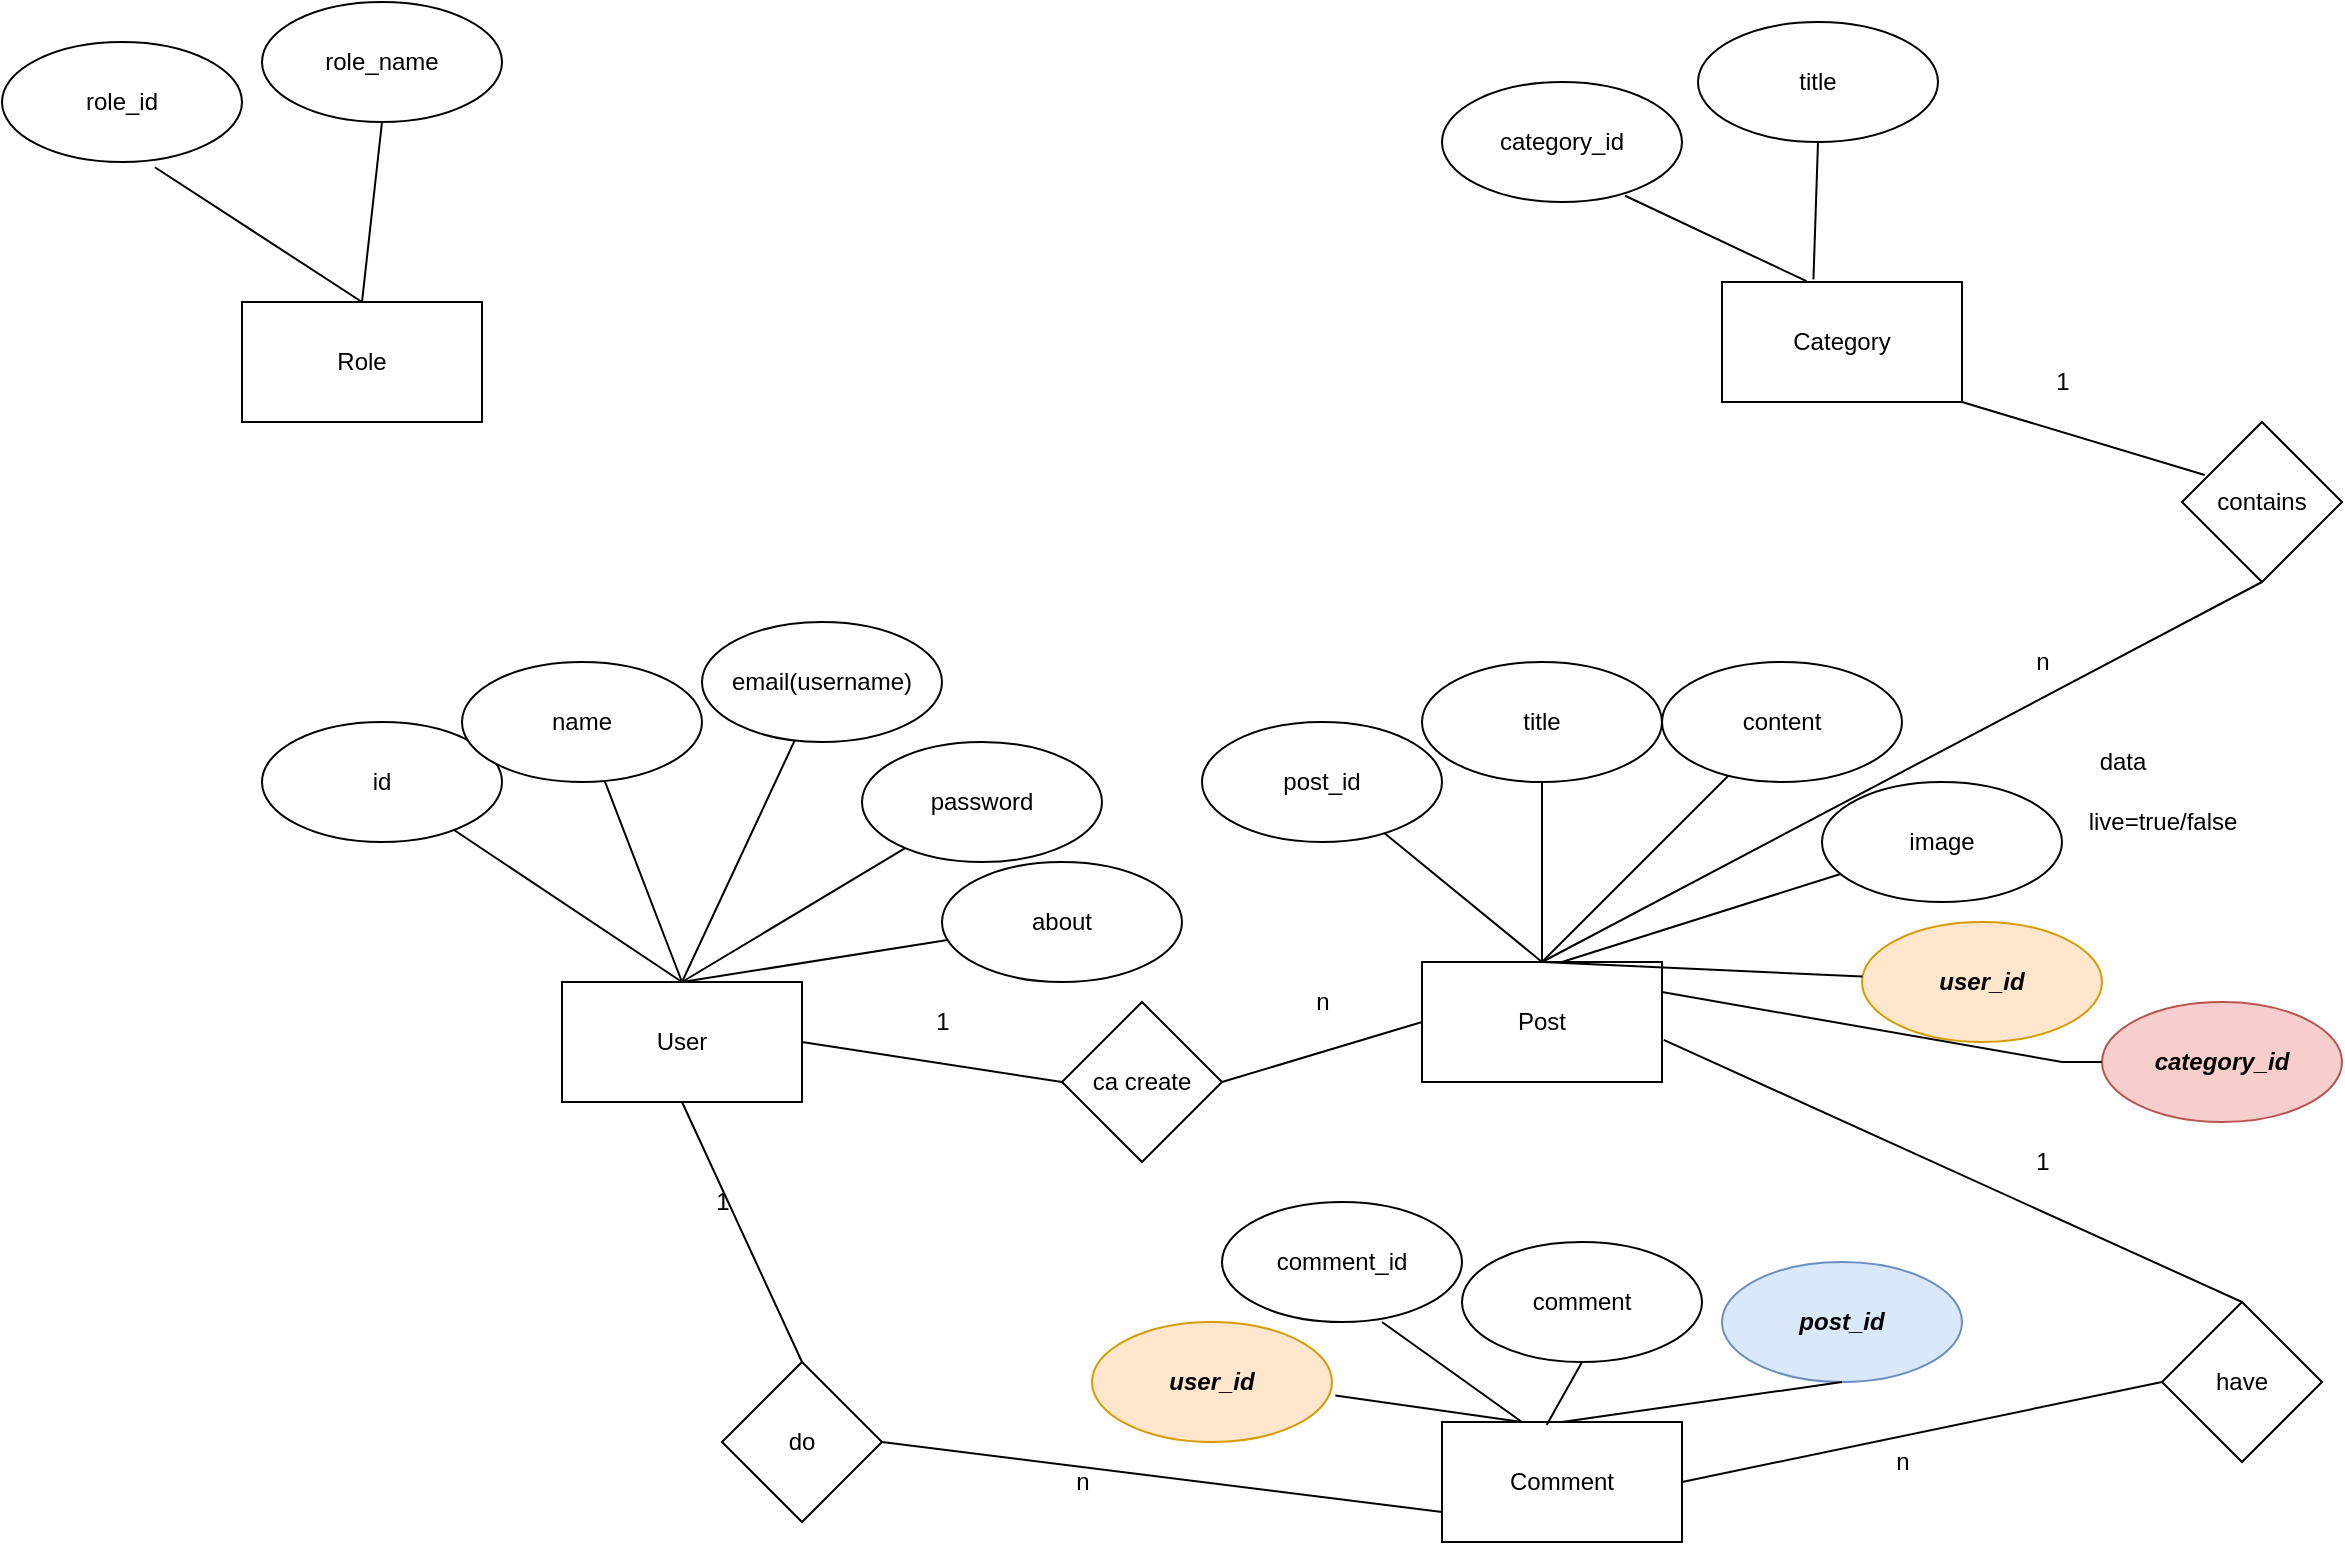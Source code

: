 <mxfile version="17.4.0" type="device"><diagram id="3QYSHiqRe9shB4ZdUntg" name="Page-1"><mxGraphModel dx="2060" dy="1774" grid="1" gridSize="10" guides="1" tooltips="1" connect="1" arrows="1" fold="1" page="1" pageScale="1" pageWidth="850" pageHeight="1100" math="0" shadow="0"><root><mxCell id="0"/><mxCell id="1" parent="0"/><mxCell id="CxeLWDQHyubUMpYAXQfY-1" value="User" style="rounded=0;whiteSpace=wrap;html=1;" vertex="1" parent="1"><mxGeometry x="100" y="190" width="120" height="60" as="geometry"/></mxCell><mxCell id="CxeLWDQHyubUMpYAXQfY-2" value="id" style="ellipse;whiteSpace=wrap;html=1;" vertex="1" parent="1"><mxGeometry x="-50" y="60" width="120" height="60" as="geometry"/></mxCell><mxCell id="CxeLWDQHyubUMpYAXQfY-4" value="" style="endArrow=none;html=1;rounded=0;exitX=0.5;exitY=0;exitDx=0;exitDy=0;" edge="1" parent="1" source="CxeLWDQHyubUMpYAXQfY-1" target="CxeLWDQHyubUMpYAXQfY-2"><mxGeometry width="50" height="50" relative="1" as="geometry"><mxPoint x="360" y="270" as="sourcePoint"/><mxPoint x="410" y="220" as="targetPoint"/></mxGeometry></mxCell><mxCell id="CxeLWDQHyubUMpYAXQfY-5" value="name" style="ellipse;whiteSpace=wrap;html=1;" vertex="1" parent="1"><mxGeometry x="50" y="30" width="120" height="60" as="geometry"/></mxCell><mxCell id="CxeLWDQHyubUMpYAXQfY-6" value="" style="endArrow=none;html=1;rounded=0;" edge="1" target="CxeLWDQHyubUMpYAXQfY-5" parent="1"><mxGeometry width="50" height="50" relative="1" as="geometry"><mxPoint x="160" y="190" as="sourcePoint"/><mxPoint x="530" y="180" as="targetPoint"/></mxGeometry></mxCell><mxCell id="CxeLWDQHyubUMpYAXQfY-7" value="email(username)" style="ellipse;whiteSpace=wrap;html=1;" vertex="1" parent="1"><mxGeometry x="170" y="10" width="120" height="60" as="geometry"/></mxCell><mxCell id="CxeLWDQHyubUMpYAXQfY-8" value="" style="endArrow=none;html=1;rounded=0;exitX=0.5;exitY=0;exitDx=0;exitDy=0;" edge="1" target="CxeLWDQHyubUMpYAXQfY-7" parent="1" source="CxeLWDQHyubUMpYAXQfY-1"><mxGeometry width="50" height="50" relative="1" as="geometry"><mxPoint x="290" y="150" as="sourcePoint"/><mxPoint x="650" y="160" as="targetPoint"/></mxGeometry></mxCell><mxCell id="CxeLWDQHyubUMpYAXQfY-9" value="password" style="ellipse;whiteSpace=wrap;html=1;" vertex="1" parent="1"><mxGeometry x="250" y="70" width="120" height="60" as="geometry"/></mxCell><mxCell id="CxeLWDQHyubUMpYAXQfY-10" value="" style="endArrow=none;html=1;rounded=0;exitX=0.5;exitY=0;exitDx=0;exitDy=0;" edge="1" target="CxeLWDQHyubUMpYAXQfY-9" parent="1" source="CxeLWDQHyubUMpYAXQfY-1"><mxGeometry width="50" height="50" relative="1" as="geometry"><mxPoint x="250" y="230" as="sourcePoint"/><mxPoint x="730" y="220" as="targetPoint"/></mxGeometry></mxCell><mxCell id="CxeLWDQHyubUMpYAXQfY-11" value="about" style="ellipse;whiteSpace=wrap;html=1;" vertex="1" parent="1"><mxGeometry x="290" y="130" width="120" height="60" as="geometry"/></mxCell><mxCell id="CxeLWDQHyubUMpYAXQfY-12" value="" style="endArrow=none;html=1;rounded=0;exitX=0.5;exitY=0;exitDx=0;exitDy=0;" edge="1" target="CxeLWDQHyubUMpYAXQfY-11" parent="1" source="CxeLWDQHyubUMpYAXQfY-1"><mxGeometry width="50" height="50" relative="1" as="geometry"><mxPoint x="210" y="230" as="sourcePoint"/><mxPoint x="770" y="280" as="targetPoint"/></mxGeometry></mxCell><mxCell id="CxeLWDQHyubUMpYAXQfY-13" value="Post" style="rounded=0;whiteSpace=wrap;html=1;" vertex="1" parent="1"><mxGeometry x="530" y="180" width="120" height="60" as="geometry"/></mxCell><mxCell id="CxeLWDQHyubUMpYAXQfY-14" value="post_id" style="ellipse;whiteSpace=wrap;html=1;" vertex="1" parent="1"><mxGeometry x="420" y="60" width="120" height="60" as="geometry"/></mxCell><mxCell id="CxeLWDQHyubUMpYAXQfY-15" value="" style="endArrow=none;html=1;rounded=0;exitX=0.5;exitY=0;exitDx=0;exitDy=0;" edge="1" target="CxeLWDQHyubUMpYAXQfY-14" parent="1" source="CxeLWDQHyubUMpYAXQfY-13"><mxGeometry width="50" height="50" relative="1" as="geometry"><mxPoint x="300" y="100" as="sourcePoint"/><mxPoint x="900" y="210" as="targetPoint"/></mxGeometry></mxCell><mxCell id="CxeLWDQHyubUMpYAXQfY-16" value="title" style="ellipse;whiteSpace=wrap;html=1;" vertex="1" parent="1"><mxGeometry x="530" y="30" width="120" height="60" as="geometry"/></mxCell><mxCell id="CxeLWDQHyubUMpYAXQfY-17" value="" style="endArrow=none;html=1;rounded=0;exitX=0.5;exitY=0;exitDx=0;exitDy=0;" edge="1" target="CxeLWDQHyubUMpYAXQfY-16" parent="1" source="CxeLWDQHyubUMpYAXQfY-13"><mxGeometry width="50" height="50" relative="1" as="geometry"><mxPoint x="720" y="150" as="sourcePoint"/><mxPoint x="1030" y="180" as="targetPoint"/></mxGeometry></mxCell><mxCell id="CxeLWDQHyubUMpYAXQfY-18" value="content" style="ellipse;whiteSpace=wrap;html=1;" vertex="1" parent="1"><mxGeometry x="650" y="30" width="120" height="60" as="geometry"/></mxCell><mxCell id="CxeLWDQHyubUMpYAXQfY-19" value="" style="endArrow=none;html=1;rounded=0;exitX=0.5;exitY=0;exitDx=0;exitDy=0;" edge="1" target="CxeLWDQHyubUMpYAXQfY-18" parent="1" source="CxeLWDQHyubUMpYAXQfY-13"><mxGeometry width="50" height="50" relative="1" as="geometry"><mxPoint x="710" y="210" as="sourcePoint"/><mxPoint x="1150" y="210" as="targetPoint"/></mxGeometry></mxCell><mxCell id="CxeLWDQHyubUMpYAXQfY-20" value="image" style="ellipse;whiteSpace=wrap;html=1;" vertex="1" parent="1"><mxGeometry x="730" y="90" width="120" height="60" as="geometry"/></mxCell><mxCell id="CxeLWDQHyubUMpYAXQfY-21" value="" style="endArrow=none;html=1;rounded=0;" edge="1" target="CxeLWDQHyubUMpYAXQfY-20" parent="1"><mxGeometry width="50" height="50" relative="1" as="geometry"><mxPoint x="600" y="180" as="sourcePoint"/><mxPoint x="1220" y="280" as="targetPoint"/></mxGeometry></mxCell><mxCell id="CxeLWDQHyubUMpYAXQfY-22" value="&lt;b&gt;&lt;i&gt;user_id&lt;/i&gt;&lt;/b&gt;" style="ellipse;whiteSpace=wrap;html=1;fillColor=#ffe6cc;strokeColor=#d79b00;" vertex="1" parent="1"><mxGeometry x="750" y="160" width="120" height="60" as="geometry"/></mxCell><mxCell id="CxeLWDQHyubUMpYAXQfY-23" value="" style="endArrow=none;html=1;rounded=0;" edge="1" target="CxeLWDQHyubUMpYAXQfY-22" parent="1"><mxGeometry width="50" height="50" relative="1" as="geometry"><mxPoint x="590" y="180" as="sourcePoint"/><mxPoint x="1240" y="350" as="targetPoint"/></mxGeometry></mxCell><mxCell id="CxeLWDQHyubUMpYAXQfY-24" value="ca create" style="rhombus;whiteSpace=wrap;html=1;" vertex="1" parent="1"><mxGeometry x="350" y="200" width="80" height="80" as="geometry"/></mxCell><mxCell id="CxeLWDQHyubUMpYAXQfY-25" value="" style="endArrow=none;html=1;rounded=0;exitX=1;exitY=0.5;exitDx=0;exitDy=0;entryX=0;entryY=0.5;entryDx=0;entryDy=0;" edge="1" parent="1" source="CxeLWDQHyubUMpYAXQfY-1" target="CxeLWDQHyubUMpYAXQfY-24"><mxGeometry width="50" height="50" relative="1" as="geometry"><mxPoint x="450" y="270" as="sourcePoint"/><mxPoint x="500" y="220" as="targetPoint"/></mxGeometry></mxCell><mxCell id="CxeLWDQHyubUMpYAXQfY-26" value="" style="endArrow=none;html=1;rounded=0;exitX=1;exitY=0.5;exitDx=0;exitDy=0;entryX=0;entryY=0.5;entryDx=0;entryDy=0;" edge="1" parent="1" source="CxeLWDQHyubUMpYAXQfY-24" target="CxeLWDQHyubUMpYAXQfY-13"><mxGeometry width="50" height="50" relative="1" as="geometry"><mxPoint x="450" y="270" as="sourcePoint"/><mxPoint x="500" y="220" as="targetPoint"/></mxGeometry></mxCell><mxCell id="CxeLWDQHyubUMpYAXQfY-27" value="1" style="text;html=1;align=center;verticalAlign=middle;resizable=0;points=[];autosize=1;strokeColor=none;fillColor=none;" vertex="1" parent="1"><mxGeometry x="280" y="200" width="20" height="20" as="geometry"/></mxCell><mxCell id="CxeLWDQHyubUMpYAXQfY-28" value="n" style="text;html=1;align=center;verticalAlign=middle;resizable=0;points=[];autosize=1;strokeColor=none;fillColor=none;" vertex="1" parent="1"><mxGeometry x="470" y="190" width="20" height="20" as="geometry"/></mxCell><mxCell id="CxeLWDQHyubUMpYAXQfY-29" value="Comment" style="whiteSpace=wrap;html=1;" vertex="1" parent="1"><mxGeometry x="540" y="410" width="120" height="60" as="geometry"/></mxCell><mxCell id="CxeLWDQHyubUMpYAXQfY-30" value="comment_id" style="ellipse;whiteSpace=wrap;html=1;" vertex="1" parent="1"><mxGeometry x="430" y="300" width="120" height="60" as="geometry"/></mxCell><mxCell id="CxeLWDQHyubUMpYAXQfY-31" value="" style="endArrow=none;html=1;rounded=0;entryX=0.333;entryY=0;entryDx=0;entryDy=0;entryPerimeter=0;" edge="1" parent="1" target="CxeLWDQHyubUMpYAXQfY-29"><mxGeometry width="50" height="50" relative="1" as="geometry"><mxPoint x="510" y="360" as="sourcePoint"/><mxPoint x="560" y="310" as="targetPoint"/></mxGeometry></mxCell><mxCell id="CxeLWDQHyubUMpYAXQfY-32" value="comment" style="ellipse;whiteSpace=wrap;html=1;" vertex="1" parent="1"><mxGeometry x="550" y="320" width="120" height="60" as="geometry"/></mxCell><mxCell id="CxeLWDQHyubUMpYAXQfY-33" value="" style="endArrow=none;html=1;rounded=0;entryX=0.436;entryY=0.025;entryDx=0;entryDy=0;entryPerimeter=0;exitX=0.5;exitY=1;exitDx=0;exitDy=0;" edge="1" parent="1" source="CxeLWDQHyubUMpYAXQfY-32" target="CxeLWDQHyubUMpYAXQfY-29"><mxGeometry width="50" height="50" relative="1" as="geometry"><mxPoint x="680.04" y="360.0" as="sourcePoint"/><mxPoint x="740" y="390.0" as="targetPoint"/></mxGeometry></mxCell><mxCell id="CxeLWDQHyubUMpYAXQfY-34" value="&lt;b&gt;&lt;i&gt;post_id&lt;/i&gt;&lt;/b&gt;" style="ellipse;whiteSpace=wrap;html=1;fillColor=#dae8fc;strokeColor=#6c8ebf;" vertex="1" parent="1"><mxGeometry x="680" y="330" width="120" height="60" as="geometry"/></mxCell><mxCell id="CxeLWDQHyubUMpYAXQfY-35" value="" style="endArrow=none;html=1;rounded=0;entryX=0.5;entryY=0;entryDx=0;entryDy=0;exitX=0.5;exitY=1;exitDx=0;exitDy=0;" edge="1" source="CxeLWDQHyubUMpYAXQfY-34" parent="1" target="CxeLWDQHyubUMpYAXQfY-29"><mxGeometry width="50" height="50" relative="1" as="geometry"><mxPoint x="800" y="380.0" as="sourcePoint"/><mxPoint x="610" y="400.0" as="targetPoint"/></mxGeometry></mxCell><mxCell id="CxeLWDQHyubUMpYAXQfY-36" value="&lt;b&gt;&lt;i&gt;user_id&lt;/i&gt;&lt;/b&gt;" style="ellipse;whiteSpace=wrap;html=1;fillColor=#ffe6cc;strokeColor=#d79b00;" vertex="1" parent="1"><mxGeometry x="365" y="360" width="120" height="60" as="geometry"/></mxCell><mxCell id="CxeLWDQHyubUMpYAXQfY-37" value="" style="endArrow=none;html=1;rounded=0;entryX=0.333;entryY=0;entryDx=0;entryDy=0;exitX=1.014;exitY=0.612;exitDx=0;exitDy=0;exitPerimeter=0;entryPerimeter=0;" edge="1" source="CxeLWDQHyubUMpYAXQfY-36" parent="1" target="CxeLWDQHyubUMpYAXQfY-29"><mxGeometry width="50" height="50" relative="1" as="geometry"><mxPoint x="450" y="450.0" as="sourcePoint"/><mxPoint x="250" y="480.0" as="targetPoint"/></mxGeometry></mxCell><mxCell id="CxeLWDQHyubUMpYAXQfY-39" value="do" style="rhombus;whiteSpace=wrap;html=1;" vertex="1" parent="1"><mxGeometry x="180" y="380" width="80" height="80" as="geometry"/></mxCell><mxCell id="CxeLWDQHyubUMpYAXQfY-40" value="" style="endArrow=none;html=1;rounded=0;entryX=0.5;entryY=1;entryDx=0;entryDy=0;exitX=0.5;exitY=0;exitDx=0;exitDy=0;" edge="1" parent="1" source="CxeLWDQHyubUMpYAXQfY-39" target="CxeLWDQHyubUMpYAXQfY-1"><mxGeometry width="50" height="50" relative="1" as="geometry"><mxPoint x="420" y="360" as="sourcePoint"/><mxPoint x="470" y="310" as="targetPoint"/></mxGeometry></mxCell><mxCell id="CxeLWDQHyubUMpYAXQfY-41" value="" style="endArrow=none;html=1;rounded=0;entryX=1;entryY=0.5;entryDx=0;entryDy=0;exitX=0;exitY=0.75;exitDx=0;exitDy=0;" edge="1" parent="1" source="CxeLWDQHyubUMpYAXQfY-29" target="CxeLWDQHyubUMpYAXQfY-39"><mxGeometry width="50" height="50" relative="1" as="geometry"><mxPoint x="420" y="360" as="sourcePoint"/><mxPoint x="470" y="310" as="targetPoint"/></mxGeometry></mxCell><mxCell id="CxeLWDQHyubUMpYAXQfY-42" value="1" style="text;html=1;align=center;verticalAlign=middle;resizable=0;points=[];autosize=1;strokeColor=none;fillColor=none;" vertex="1" parent="1"><mxGeometry x="170" y="290" width="20" height="20" as="geometry"/></mxCell><mxCell id="CxeLWDQHyubUMpYAXQfY-43" value="n" style="text;html=1;align=center;verticalAlign=middle;resizable=0;points=[];autosize=1;strokeColor=none;fillColor=none;" vertex="1" parent="1"><mxGeometry x="350" y="430" width="20" height="20" as="geometry"/></mxCell><mxCell id="CxeLWDQHyubUMpYAXQfY-44" value="have" style="rhombus;whiteSpace=wrap;html=1;" vertex="1" parent="1"><mxGeometry x="900" y="350" width="80" height="80" as="geometry"/></mxCell><mxCell id="CxeLWDQHyubUMpYAXQfY-45" value="" style="endArrow=none;html=1;rounded=0;entryX=1.007;entryY=0.649;entryDx=0;entryDy=0;entryPerimeter=0;exitX=0.5;exitY=0;exitDx=0;exitDy=0;" edge="1" parent="1" source="CxeLWDQHyubUMpYAXQfY-44" target="CxeLWDQHyubUMpYAXQfY-13"><mxGeometry width="50" height="50" relative="1" as="geometry"><mxPoint x="590" y="270" as="sourcePoint"/><mxPoint x="640" y="220" as="targetPoint"/></mxGeometry></mxCell><mxCell id="CxeLWDQHyubUMpYAXQfY-46" value="" style="endArrow=none;html=1;rounded=0;entryX=0;entryY=0.5;entryDx=0;entryDy=0;exitX=1;exitY=0.5;exitDx=0;exitDy=0;" edge="1" parent="1" source="CxeLWDQHyubUMpYAXQfY-29" target="CxeLWDQHyubUMpYAXQfY-44"><mxGeometry width="50" height="50" relative="1" as="geometry"><mxPoint x="590" y="270" as="sourcePoint"/><mxPoint x="640" y="220" as="targetPoint"/></mxGeometry></mxCell><mxCell id="CxeLWDQHyubUMpYAXQfY-47" value="1" style="text;html=1;align=center;verticalAlign=middle;resizable=0;points=[];autosize=1;strokeColor=none;fillColor=none;" vertex="1" parent="1"><mxGeometry x="830" y="270" width="20" height="20" as="geometry"/></mxCell><mxCell id="CxeLWDQHyubUMpYAXQfY-48" value="n" style="text;html=1;align=center;verticalAlign=middle;resizable=0;points=[];autosize=1;strokeColor=none;fillColor=none;" vertex="1" parent="1"><mxGeometry x="760" y="420" width="20" height="20" as="geometry"/></mxCell><mxCell id="CxeLWDQHyubUMpYAXQfY-49" value="data" style="text;html=1;align=center;verticalAlign=middle;resizable=0;points=[];autosize=1;strokeColor=none;fillColor=none;" vertex="1" parent="1"><mxGeometry x="860" y="70" width="40" height="20" as="geometry"/></mxCell><mxCell id="CxeLWDQHyubUMpYAXQfY-50" value="live=true/false" style="text;html=1;align=center;verticalAlign=middle;resizable=0;points=[];autosize=1;strokeColor=none;fillColor=none;" vertex="1" parent="1"><mxGeometry x="855" y="100" width="90" height="20" as="geometry"/></mxCell><mxCell id="CxeLWDQHyubUMpYAXQfY-51" value="Category" style="whiteSpace=wrap;html=1;" vertex="1" parent="1"><mxGeometry x="680" y="-160" width="120" height="60" as="geometry"/></mxCell><mxCell id="CxeLWDQHyubUMpYAXQfY-55" value="category_id" style="ellipse;whiteSpace=wrap;html=1;" vertex="1" parent="1"><mxGeometry x="540" y="-260" width="120" height="60" as="geometry"/></mxCell><mxCell id="CxeLWDQHyubUMpYAXQfY-56" value="" style="endArrow=none;html=1;rounded=0;entryX=0.763;entryY=0.948;entryDx=0;entryDy=0;entryPerimeter=0;exitX=0.352;exitY=-0.007;exitDx=0;exitDy=0;exitPerimeter=0;" edge="1" parent="1" source="CxeLWDQHyubUMpYAXQfY-51" target="CxeLWDQHyubUMpYAXQfY-55"><mxGeometry width="50" height="50" relative="1" as="geometry"><mxPoint x="680" y="-170" as="sourcePoint"/><mxPoint x="530" as="targetPoint"/></mxGeometry></mxCell><mxCell id="CxeLWDQHyubUMpYAXQfY-57" value="title" style="ellipse;whiteSpace=wrap;html=1;" vertex="1" parent="1"><mxGeometry x="668" y="-290" width="120" height="60" as="geometry"/></mxCell><mxCell id="CxeLWDQHyubUMpYAXQfY-58" value="" style="endArrow=none;html=1;rounded=0;entryX=0.5;entryY=1;entryDx=0;entryDy=0;exitX=0.381;exitY=-0.022;exitDx=0;exitDy=0;exitPerimeter=0;" edge="1" target="CxeLWDQHyubUMpYAXQfY-57" parent="1" source="CxeLWDQHyubUMpYAXQfY-51"><mxGeometry width="50" height="50" relative="1" as="geometry"><mxPoint x="850.24" y="-190.42" as="sourcePoint"/><mxPoint x="658" y="-30" as="targetPoint"/></mxGeometry></mxCell><mxCell id="CxeLWDQHyubUMpYAXQfY-59" value="contains" style="rhombus;whiteSpace=wrap;html=1;" vertex="1" parent="1"><mxGeometry x="910" y="-90" width="80" height="80" as="geometry"/></mxCell><mxCell id="CxeLWDQHyubUMpYAXQfY-60" value="" style="endArrow=none;html=1;rounded=0;entryX=1;entryY=1;entryDx=0;entryDy=0;exitX=0.142;exitY=0.331;exitDx=0;exitDy=0;exitPerimeter=0;" edge="1" parent="1" source="CxeLWDQHyubUMpYAXQfY-59" target="CxeLWDQHyubUMpYAXQfY-51"><mxGeometry width="50" height="50" relative="1" as="geometry"><mxPoint x="480" y="50" as="sourcePoint"/><mxPoint x="530" as="targetPoint"/></mxGeometry></mxCell><mxCell id="CxeLWDQHyubUMpYAXQfY-61" value="" style="endArrow=none;html=1;rounded=0;entryX=0.5;entryY=1;entryDx=0;entryDy=0;" edge="1" parent="1" target="CxeLWDQHyubUMpYAXQfY-59"><mxGeometry width="50" height="50" relative="1" as="geometry"><mxPoint x="590" y="180" as="sourcePoint"/><mxPoint x="530" y="100" as="targetPoint"/></mxGeometry></mxCell><mxCell id="CxeLWDQHyubUMpYAXQfY-62" value="1" style="text;html=1;align=center;verticalAlign=middle;resizable=0;points=[];autosize=1;strokeColor=none;fillColor=none;" vertex="1" parent="1"><mxGeometry x="840" y="-120" width="20" height="20" as="geometry"/></mxCell><mxCell id="CxeLWDQHyubUMpYAXQfY-63" value="n" style="text;html=1;align=center;verticalAlign=middle;resizable=0;points=[];autosize=1;strokeColor=none;fillColor=none;" vertex="1" parent="1"><mxGeometry x="830" y="20" width="20" height="20" as="geometry"/></mxCell><mxCell id="CxeLWDQHyubUMpYAXQfY-64" value="&lt;b&gt;&lt;i&gt;category_id&lt;/i&gt;&lt;/b&gt;" style="ellipse;whiteSpace=wrap;html=1;fillColor=#f8cecc;strokeColor=#b85450;" vertex="1" parent="1"><mxGeometry x="870" y="200" width="120" height="60" as="geometry"/></mxCell><mxCell id="CxeLWDQHyubUMpYAXQfY-65" value="" style="endArrow=none;html=1;rounded=0;exitX=1;exitY=0.25;exitDx=0;exitDy=0;" edge="1" target="CxeLWDQHyubUMpYAXQfY-64" parent="1" source="CxeLWDQHyubUMpYAXQfY-13"><mxGeometry width="50" height="50" relative="1" as="geometry"><mxPoint x="710" y="220" as="sourcePoint"/><mxPoint x="1360" y="390" as="targetPoint"/><Array as="points"><mxPoint x="850" y="230"/></Array></mxGeometry></mxCell><mxCell id="CxeLWDQHyubUMpYAXQfY-67" value="Role" style="whiteSpace=wrap;html=1;" vertex="1" parent="1"><mxGeometry x="-60" y="-150" width="120" height="60" as="geometry"/></mxCell><mxCell id="CxeLWDQHyubUMpYAXQfY-68" value="role_id" style="ellipse;whiteSpace=wrap;html=1;" vertex="1" parent="1"><mxGeometry x="-180" y="-280" width="120" height="60" as="geometry"/></mxCell><mxCell id="CxeLWDQHyubUMpYAXQfY-69" value="role_name" style="ellipse;whiteSpace=wrap;html=1;" vertex="1" parent="1"><mxGeometry x="-50" y="-300" width="120" height="60" as="geometry"/></mxCell><mxCell id="CxeLWDQHyubUMpYAXQfY-70" value="" style="endArrow=none;html=1;rounded=0;entryX=0.637;entryY=1.044;entryDx=0;entryDy=0;entryPerimeter=0;exitX=0.5;exitY=0;exitDx=0;exitDy=0;" edge="1" parent="1" source="CxeLWDQHyubUMpYAXQfY-67" target="CxeLWDQHyubUMpYAXQfY-68"><mxGeometry width="50" height="50" relative="1" as="geometry"><mxPoint x="410" y="-50" as="sourcePoint"/><mxPoint x="460" y="-100" as="targetPoint"/></mxGeometry></mxCell><mxCell id="CxeLWDQHyubUMpYAXQfY-71" value="" style="endArrow=none;html=1;rounded=0;entryX=0.5;entryY=1;entryDx=0;entryDy=0;" edge="1" parent="1" target="CxeLWDQHyubUMpYAXQfY-69"><mxGeometry width="50" height="50" relative="1" as="geometry"><mxPoint y="-150" as="sourcePoint"/><mxPoint x="-93.56" y="-207.36" as="targetPoint"/></mxGeometry></mxCell></root></mxGraphModel></diagram></mxfile>